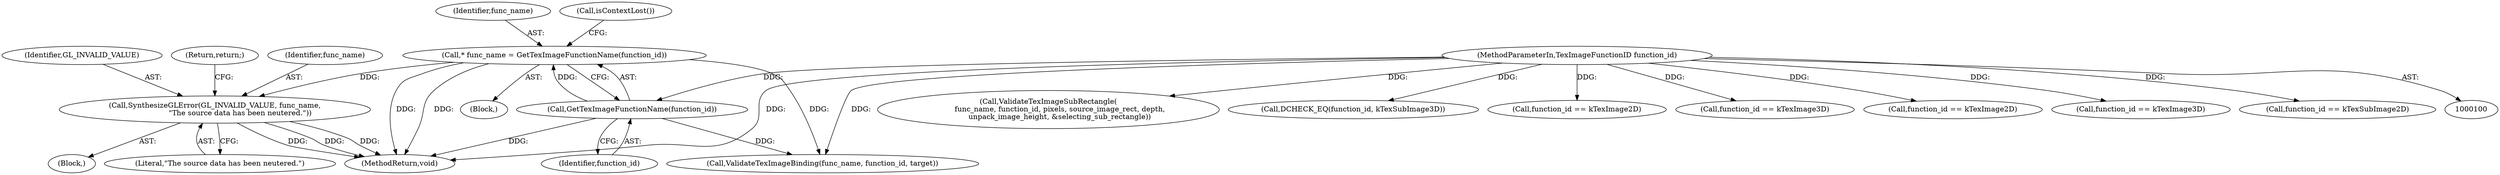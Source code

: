 digraph "0_Chrome_b43de74aa37a65c608308a122098204ab9c2702f@pointer" {
"1000129" [label="(Call,SynthesizeGLError(GL_INVALID_VALUE, func_name,\n                      \"The source data has been neutered.\"))"];
"1000117" [label="(Call,* func_name = GetTexImageFunctionName(function_id))"];
"1000119" [label="(Call,GetTexImageFunctionName(function_id))"];
"1000101" [label="(MethodParameterIn,TexImageFunctionID function_id)"];
"1000130" [label="(Identifier,GL_INVALID_VALUE)"];
"1000117" [label="(Call,* func_name = GetTexImageFunctionName(function_id))"];
"1000101" [label="(MethodParameterIn,TexImageFunctionID function_id)"];
"1000182" [label="(Call,ValidateTexImageSubRectangle(\n          func_name, function_id, pixels, source_image_rect, depth,\n          unpack_image_height, &selecting_sub_rectangle))"];
"1000136" [label="(Call,ValidateTexImageBinding(func_name, function_id, target))"];
"1000120" [label="(Identifier,function_id)"];
"1000333" [label="(Call,DCHECK_EQ(function_id, kTexSubImage3D))"];
"1000115" [label="(Block,)"];
"1000144" [label="(Call,function_id == kTexImage2D)"];
"1000119" [label="(Call,GetTexImageFunctionName(function_id))"];
"1000133" [label="(Return,return;)"];
"1000118" [label="(Identifier,func_name)"];
"1000129" [label="(Call,SynthesizeGLError(GL_INVALID_VALUE, func_name,\n                      \"The source data has been neutered.\"))"];
"1000147" [label="(Call,function_id == kTexImage3D)"];
"1000131" [label="(Identifier,func_name)"];
"1000128" [label="(Block,)"];
"1000348" [label="(MethodReturn,void)"];
"1000273" [label="(Call,function_id == kTexImage2D)"];
"1000316" [label="(Call,function_id == kTexImage3D)"];
"1000122" [label="(Call,isContextLost())"];
"1000132" [label="(Literal,\"The source data has been neutered.\")"];
"1000292" [label="(Call,function_id == kTexSubImage2D)"];
"1000129" -> "1000128"  [label="AST: "];
"1000129" -> "1000132"  [label="CFG: "];
"1000130" -> "1000129"  [label="AST: "];
"1000131" -> "1000129"  [label="AST: "];
"1000132" -> "1000129"  [label="AST: "];
"1000133" -> "1000129"  [label="CFG: "];
"1000129" -> "1000348"  [label="DDG: "];
"1000129" -> "1000348"  [label="DDG: "];
"1000129" -> "1000348"  [label="DDG: "];
"1000117" -> "1000129"  [label="DDG: "];
"1000117" -> "1000115"  [label="AST: "];
"1000117" -> "1000119"  [label="CFG: "];
"1000118" -> "1000117"  [label="AST: "];
"1000119" -> "1000117"  [label="AST: "];
"1000122" -> "1000117"  [label="CFG: "];
"1000117" -> "1000348"  [label="DDG: "];
"1000117" -> "1000348"  [label="DDG: "];
"1000119" -> "1000117"  [label="DDG: "];
"1000117" -> "1000136"  [label="DDG: "];
"1000119" -> "1000120"  [label="CFG: "];
"1000120" -> "1000119"  [label="AST: "];
"1000119" -> "1000348"  [label="DDG: "];
"1000101" -> "1000119"  [label="DDG: "];
"1000119" -> "1000136"  [label="DDG: "];
"1000101" -> "1000100"  [label="AST: "];
"1000101" -> "1000348"  [label="DDG: "];
"1000101" -> "1000136"  [label="DDG: "];
"1000101" -> "1000144"  [label="DDG: "];
"1000101" -> "1000147"  [label="DDG: "];
"1000101" -> "1000182"  [label="DDG: "];
"1000101" -> "1000273"  [label="DDG: "];
"1000101" -> "1000292"  [label="DDG: "];
"1000101" -> "1000316"  [label="DDG: "];
"1000101" -> "1000333"  [label="DDG: "];
}
